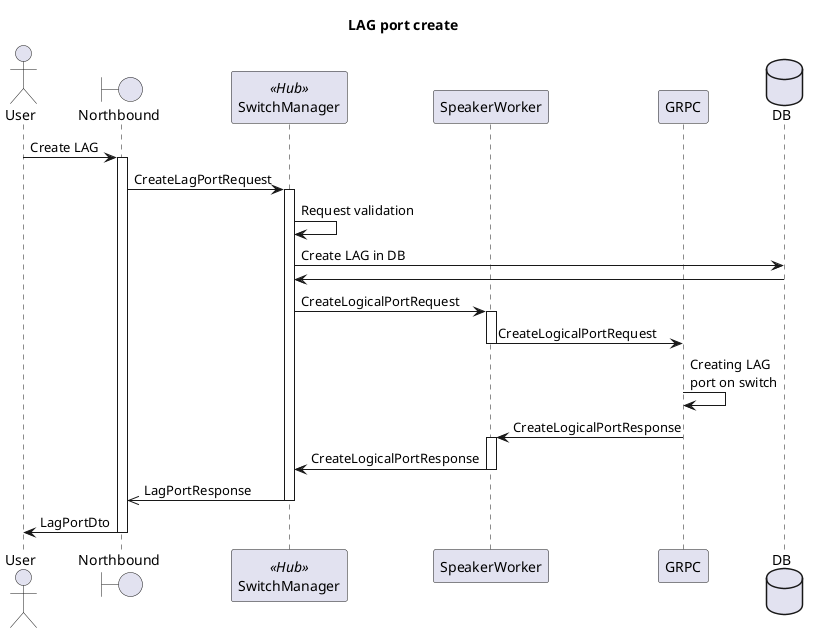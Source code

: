 @startuml
title LAG port create

actor User
boundary Northbound as NB
participant SwitchManager << Hub >>
participant SpeakerWorker
participant GRPC
database DB

User -> NB : Create LAG

activate NB
NB -> SwitchManager : CreateLagPortRequest
activate SwitchManager
SwitchManager -> SwitchManager : Request validation
SwitchManager -> DB : Create LAG in DB
DB -> SwitchManager
SwitchManager -> SpeakerWorker : CreateLogicalPortRequest
activate SpeakerWorker
SpeakerWorker -> GRPC : CreateLogicalPortRequest
deactivate SpeakerWorker
GRPC -> GRPC : Creating LAG\nport on switch
GRPC -> SpeakerWorker : CreateLogicalPortResponse
activate SpeakerWorker
SpeakerWorker -> SwitchManager : CreateLogicalPortResponse
deactivate SpeakerWorker
SwitchManager ->> NB: LagPortResponse
deactivate SwitchManager
NB -> User: LagPortDto
deactivate NB

@enduml
